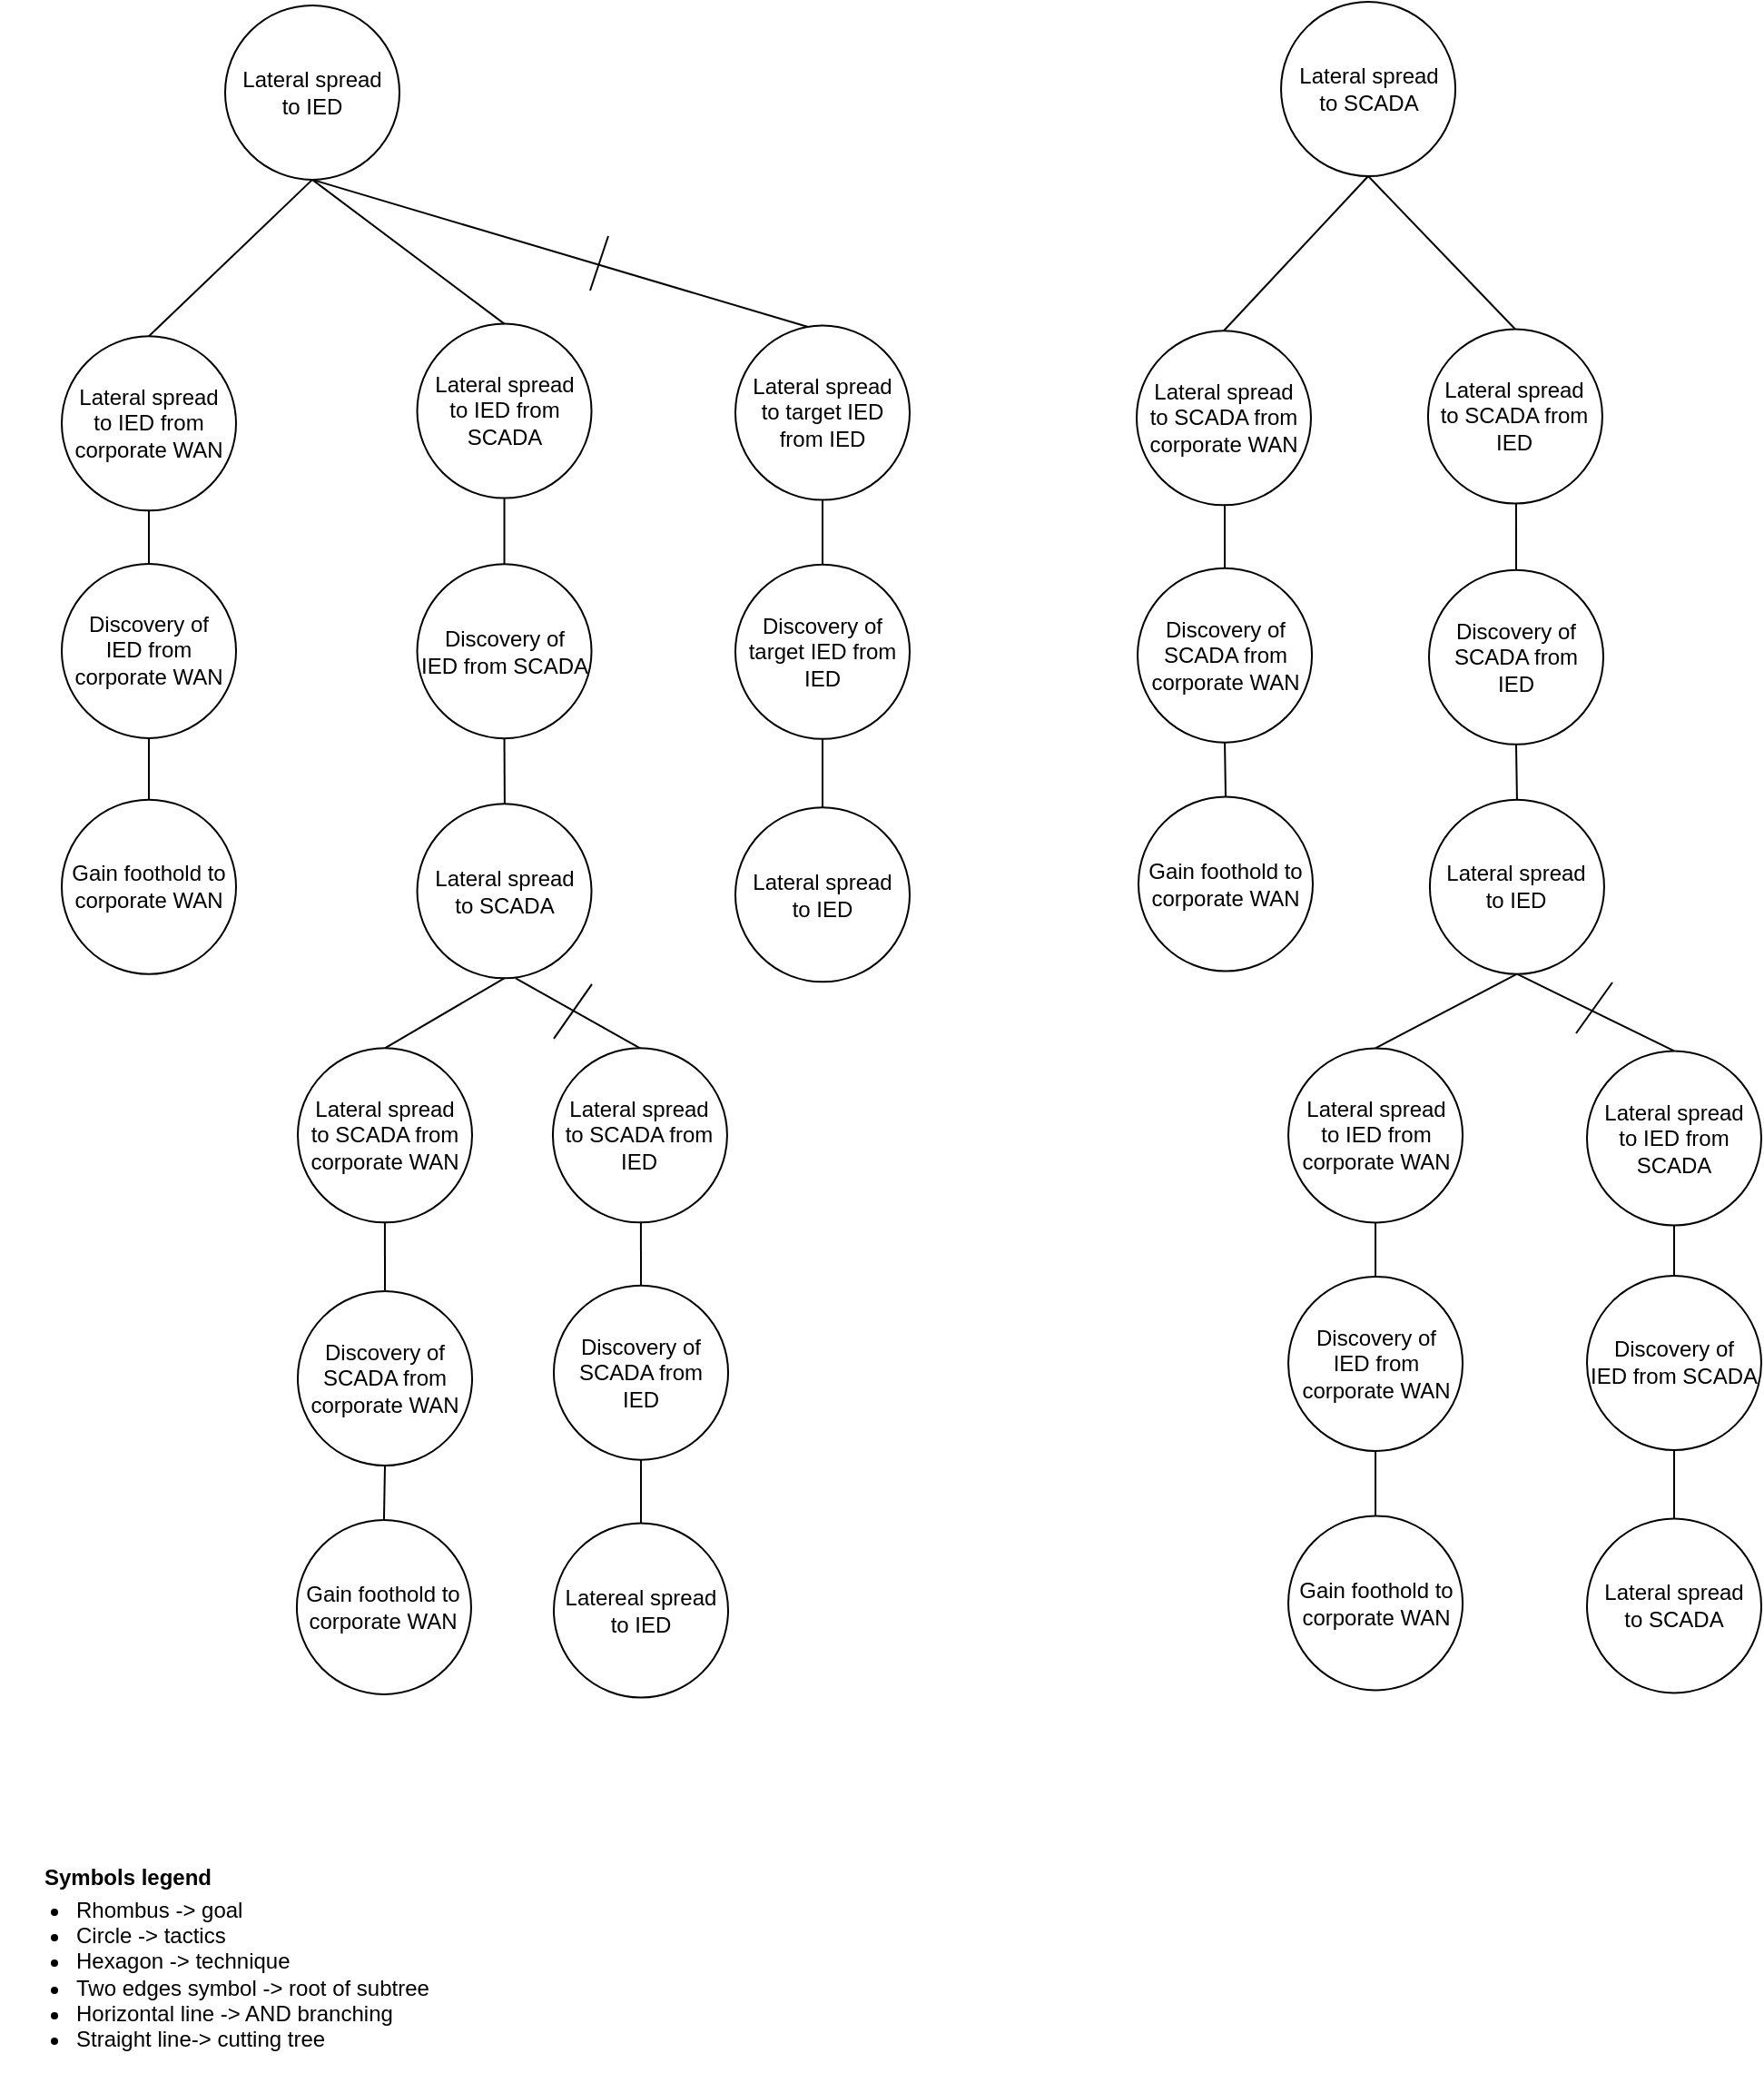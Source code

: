 <mxfile version="16.1.2" type="device"><diagram id="xbHYeiGO_CIbIeRIyyaW" name="Page-1"><mxGraphModel dx="5672" dy="905" grid="1" gridSize="10" guides="1" tooltips="1" connect="1" arrows="1" fold="1" page="1" pageScale="1" pageWidth="850" pageHeight="1100" math="0" shadow="0"><root><mxCell id="0"/><mxCell id="1" parent="0"/><mxCell id="A3K8B1xX85LwOK0DyzmP-1" value="&lt;font style=&quot;font-size: 12px&quot;&gt;Symbols legend&lt;/font&gt;" style="text;strokeColor=none;fillColor=none;html=1;fontSize=24;fontStyle=1;verticalAlign=middle;align=center;" parent="1" vertex="1"><mxGeometry x="-4205" y="1340.0" width="100" height="40" as="geometry"/></mxCell><mxCell id="A3K8B1xX85LwOK0DyzmP-2" value="&lt;ul&gt;&lt;li&gt;&lt;span&gt;Rhombus -&amp;gt; goal&lt;/span&gt;&lt;/li&gt;&lt;li&gt;&lt;span&gt;Circle -&amp;gt; tactics&lt;/span&gt;&lt;br&gt;&lt;/li&gt;&lt;li&gt;Hexagon -&amp;gt; technique&lt;/li&gt;&lt;li&gt;Two edges symbol -&amp;gt; root of subtree&lt;/li&gt;&lt;li&gt;Horizontal line -&amp;gt; AND branching&lt;/li&gt;&lt;li&gt;Straight line-&amp;gt; cutting tree&lt;/li&gt;&lt;/ul&gt;" style="text;strokeColor=none;fillColor=none;html=1;whiteSpace=wrap;verticalAlign=middle;overflow=hidden;fontSize=12;" parent="1" vertex="1"><mxGeometry x="-4225" y="1360" width="260" height="110" as="geometry"/></mxCell><mxCell id="hmaVseuMRderILL70iNw-137" value="" style="endArrow=none;html=1;rounded=0;exitX=0.5;exitY=0;exitDx=0;exitDy=0;" parent="1" source="hmaVseuMRderILL70iNw-139" target="hmaVseuMRderILL70iNw-138" edge="1"><mxGeometry width="50" height="50" relative="1" as="geometry"><mxPoint x="-4142.5" y="644.02" as="sourcePoint"/><mxPoint x="-4142.5" y="604.02" as="targetPoint"/><Array as="points"/></mxGeometry></mxCell><mxCell id="hmaVseuMRderILL70iNw-138" value="Lateral spread&lt;br&gt;to IED from corporate WAN" style="ellipse;whiteSpace=wrap;html=1;aspect=fixed;" parent="1" vertex="1"><mxGeometry x="-4191" y="515.17" width="96" height="96" as="geometry"/></mxCell><mxCell id="hmaVseuMRderILL70iNw-139" value="Discovery of &lt;br&gt;IED from corporate WAN" style="ellipse;whiteSpace=wrap;html=1;aspect=fixed;" parent="1" vertex="1"><mxGeometry x="-4191" y="640.46" width="96" height="96" as="geometry"/></mxCell><mxCell id="hmaVseuMRderILL70iNw-140" value="" style="endArrow=none;html=1;rounded=0;entryX=0.5;entryY=1;entryDx=0;entryDy=0;" parent="1" source="hmaVseuMRderILL70iNw-141" target="hmaVseuMRderILL70iNw-139" edge="1"><mxGeometry width="50" height="50" relative="1" as="geometry"><mxPoint x="-4200" y="763.64" as="sourcePoint"/><mxPoint x="-4245.12" y="741.9" as="targetPoint"/><Array as="points"/></mxGeometry></mxCell><mxCell id="hmaVseuMRderILL70iNw-141" value="Gain foothold to corporate WAN" style="ellipse;whiteSpace=wrap;html=1;aspect=fixed;" parent="1" vertex="1"><mxGeometry x="-4191" y="770.35" width="96" height="96" as="geometry"/></mxCell><mxCell id="hmaVseuMRderILL70iNw-142" value="" style="endArrow=none;html=1;rounded=0;exitX=0.5;exitY=1;exitDx=0;exitDy=0;entryX=0.5;entryY=0;entryDx=0;entryDy=0;" parent="1" source="hmaVseuMRderILL70iNw-143" target="hmaVseuMRderILL70iNw-138" edge="1"><mxGeometry width="50" height="50" relative="1" as="geometry"><mxPoint x="-4099" y="418.5" as="sourcePoint"/><mxPoint x="-4100.5" y="449.56" as="targetPoint"/></mxGeometry></mxCell><mxCell id="hmaVseuMRderILL70iNw-143" value="Lateral spread&lt;br&gt;to IED" style="ellipse;whiteSpace=wrap;html=1;aspect=fixed;" parent="1" vertex="1"><mxGeometry x="-4101" y="332.95" width="96" height="96" as="geometry"/></mxCell><mxCell id="hmaVseuMRderILL70iNw-144" value="" style="endArrow=none;html=1;rounded=0;exitX=0.5;exitY=0;exitDx=0;exitDy=0;" parent="1" source="hmaVseuMRderILL70iNw-146" target="hmaVseuMRderILL70iNw-145" edge="1"><mxGeometry width="50" height="50" relative="1" as="geometry"><mxPoint x="-3946.74" y="635.14" as="sourcePoint"/><mxPoint x="-3946.74" y="595.14" as="targetPoint"/><Array as="points"/></mxGeometry></mxCell><mxCell id="hmaVseuMRderILL70iNw-145" value="Lateral spread&lt;br&gt;to IED from SCADA" style="ellipse;whiteSpace=wrap;html=1;aspect=fixed;" parent="1" vertex="1"><mxGeometry x="-3995.24" y="508.29" width="96" height="96" as="geometry"/></mxCell><mxCell id="hmaVseuMRderILL70iNw-146" value="Discovery of &lt;br&gt;IED from SCADA" style="ellipse;whiteSpace=wrap;html=1;aspect=fixed;" parent="1" vertex="1"><mxGeometry x="-3995.24" y="640.58" width="96" height="96" as="geometry"/></mxCell><mxCell id="hmaVseuMRderILL70iNw-147" value="" style="endArrow=none;html=1;rounded=0;entryX=0.5;entryY=1;entryDx=0;entryDy=0;" parent="1" target="hmaVseuMRderILL70iNw-146" edge="1"><mxGeometry width="50" height="50" relative="1" as="geometry"><mxPoint x="-3947" y="782.95" as="sourcePoint"/><mxPoint x="-4107.24" y="1059.85" as="targetPoint"/><Array as="points"/></mxGeometry></mxCell><mxCell id="hmaVseuMRderILL70iNw-148" value="" style="endArrow=none;html=1;rounded=0;entryX=0.5;entryY=0;entryDx=0;entryDy=0;exitX=0.5;exitY=1;exitDx=0;exitDy=0;" parent="1" source="hmaVseuMRderILL70iNw-143" target="hmaVseuMRderILL70iNw-145" edge="1"><mxGeometry width="50" height="50" relative="1" as="geometry"><mxPoint x="-4041" y="492.95" as="sourcePoint"/><mxPoint x="-3924.74" y="483.56" as="targetPoint"/></mxGeometry></mxCell><mxCell id="hmaVseuMRderILL70iNw-149" value="" style="endArrow=none;html=1;rounded=0;" parent="1" source="hmaVseuMRderILL70iNw-151" edge="1"><mxGeometry width="50" height="50" relative="1" as="geometry"><mxPoint x="-4013.03" y="1042.18" as="sourcePoint"/><mxPoint x="-4013.03" y="1002.18" as="targetPoint"/><Array as="points"/></mxGeometry></mxCell><mxCell id="hmaVseuMRderILL70iNw-150" value="Lateral spread&lt;br&gt;to SCADA from corporate WAN" style="ellipse;whiteSpace=wrap;html=1;aspect=fixed;" parent="1" vertex="1"><mxGeometry x="-4061" y="907.15" width="96" height="96" as="geometry"/></mxCell><mxCell id="hmaVseuMRderILL70iNw-151" value="Discovery of &lt;br&gt;SCADA from corporate WAN" style="ellipse;whiteSpace=wrap;html=1;aspect=fixed;" parent="1" vertex="1"><mxGeometry x="-4061" y="1041.01" width="96" height="96" as="geometry"/></mxCell><mxCell id="hmaVseuMRderILL70iNw-152" value="" style="endArrow=none;html=1;rounded=0;entryX=0.5;entryY=1;entryDx=0;entryDy=0;exitX=0.5;exitY=0;exitDx=0;exitDy=0;" parent="1" source="hmaVseuMRderILL70iNw-153" target="hmaVseuMRderILL70iNw-151" edge="1"><mxGeometry width="50" height="50" relative="1" as="geometry"><mxPoint x="-4015.78" y="1168.06" as="sourcePoint"/><mxPoint x="-4118.03" y="1140.06" as="targetPoint"/><Array as="points"/></mxGeometry></mxCell><mxCell id="hmaVseuMRderILL70iNw-153" value="Gain foothold to corporate WAN" style="ellipse;whiteSpace=wrap;html=1;aspect=fixed;" parent="1" vertex="1"><mxGeometry x="-4061.53" y="1166.95" width="96" height="96" as="geometry"/></mxCell><mxCell id="hmaVseuMRderILL70iNw-154" value="" style="endArrow=none;html=1;rounded=0;" parent="1" source="hmaVseuMRderILL70iNw-156" edge="1"><mxGeometry width="50" height="50" relative="1" as="geometry"><mxPoint x="-3550.5" y="643.99" as="sourcePoint"/><mxPoint x="-3550.5" y="603.99" as="targetPoint"/><Array as="points"/></mxGeometry></mxCell><mxCell id="hmaVseuMRderILL70iNw-155" value="Lateral spread&lt;br&gt;to SCADA from corporate WAN" style="ellipse;whiteSpace=wrap;html=1;aspect=fixed;" parent="1" vertex="1"><mxGeometry x="-3599" y="512.15" width="96" height="96" as="geometry"/></mxCell><mxCell id="hmaVseuMRderILL70iNw-156" value="Discovery of &lt;br&gt;SCADA from corporate WAN" style="ellipse;whiteSpace=wrap;html=1;aspect=fixed;" parent="1" vertex="1"><mxGeometry x="-3598.47" y="642.82" width="96" height="96" as="geometry"/></mxCell><mxCell id="hmaVseuMRderILL70iNw-157" value="" style="endArrow=none;html=1;rounded=0;entryX=0.5;entryY=1;entryDx=0;entryDy=0;exitX=0.5;exitY=0;exitDx=0;exitDy=0;" parent="1" source="hmaVseuMRderILL70iNw-158" target="hmaVseuMRderILL70iNw-156" edge="1"><mxGeometry width="50" height="50" relative="1" as="geometry"><mxPoint x="-3553.25" y="769.87" as="sourcePoint"/><mxPoint x="-3655.5" y="741.87" as="targetPoint"/><Array as="points"/></mxGeometry></mxCell><mxCell id="hmaVseuMRderILL70iNw-158" value="Gain foothold to corporate WAN" style="ellipse;whiteSpace=wrap;html=1;aspect=fixed;" parent="1" vertex="1"><mxGeometry x="-3598" y="768.76" width="96" height="96" as="geometry"/></mxCell><mxCell id="hmaVseuMRderILL70iNw-159" value="Lateral spread&lt;br&gt;to SCADA" style="ellipse;whiteSpace=wrap;html=1;aspect=fixed;" parent="1" vertex="1"><mxGeometry x="-3519.47" y="331.02" width="96" height="96" as="geometry"/></mxCell><mxCell id="hmaVseuMRderILL70iNw-160" value="" style="endArrow=none;html=1;rounded=0;entryX=0.5;entryY=0;entryDx=0;entryDy=0;exitX=0.5;exitY=1;exitDx=0;exitDy=0;" parent="1" source="hmaVseuMRderILL70iNw-159" target="hmaVseuMRderILL70iNw-155" edge="1"><mxGeometry width="50" height="50" relative="1" as="geometry"><mxPoint x="-3519.47" y="451.31" as="sourcePoint"/><mxPoint x="-3541.47" y="341.31" as="targetPoint"/></mxGeometry></mxCell><mxCell id="hmaVseuMRderILL70iNw-161" value="" style="endArrow=none;html=1;rounded=0;" parent="1" source="hmaVseuMRderILL70iNw-163" edge="1"><mxGeometry width="50" height="50" relative="1" as="geometry"><mxPoint x="-3390.03" y="626.08" as="sourcePoint"/><mxPoint x="-3390.03" y="586.08" as="targetPoint"/><Array as="points"/></mxGeometry></mxCell><mxCell id="hmaVseuMRderILL70iNw-162" value="Lateral spread&lt;br&gt;to SCADA from IED" style="ellipse;whiteSpace=wrap;html=1;aspect=fixed;" parent="1" vertex="1"><mxGeometry x="-3438.53" y="511.24" width="96" height="96" as="geometry"/></mxCell><mxCell id="hmaVseuMRderILL70iNw-163" value="Discovery of &lt;br&gt;SCADA from &lt;br&gt;IED" style="ellipse;whiteSpace=wrap;html=1;aspect=fixed;" parent="1" vertex="1"><mxGeometry x="-3438" y="643.91" width="96" height="96" as="geometry"/></mxCell><mxCell id="hmaVseuMRderILL70iNw-164" value="" style="endArrow=none;html=1;rounded=0;entryX=0.5;entryY=0;entryDx=0;entryDy=0;exitX=0.5;exitY=1;exitDx=0;exitDy=0;" parent="1" source="hmaVseuMRderILL70iNw-159" target="hmaVseuMRderILL70iNw-162" edge="1"><mxGeometry width="50" height="50" relative="1" as="geometry"><mxPoint x="-3401.47" y="424.77" as="sourcePoint"/><mxPoint x="-3391.47" y="338.31" as="targetPoint"/></mxGeometry></mxCell><mxCell id="hmaVseuMRderILL70iNw-165" value="" style="endArrow=none;html=1;rounded=0;entryX=0.5;entryY=1;entryDx=0;entryDy=0;" parent="1" source="td6LcZ1iA6FK41rek6ME-13" target="hmaVseuMRderILL70iNw-163" edge="1"><mxGeometry width="50" height="50" relative="1" as="geometry"><mxPoint x="-3429" y="750" as="sourcePoint"/><mxPoint x="-3349" y="735.76" as="targetPoint"/><Array as="points"/></mxGeometry></mxCell><mxCell id="hmaVseuMRderILL70iNw-166" value="Discovery of &lt;br&gt;IED from corporate WAN" style="ellipse;whiteSpace=wrap;html=1;aspect=fixed;" parent="1" vertex="1"><mxGeometry x="-3515.47" y="1032.97" width="96" height="96" as="geometry"/></mxCell><mxCell id="hmaVseuMRderILL70iNw-167" value="" style="endArrow=none;html=1;rounded=0;entryX=0.5;entryY=1;entryDx=0;entryDy=0;exitX=0.5;exitY=0;exitDx=0;exitDy=0;" parent="1" source="hmaVseuMRderILL70iNw-168" target="hmaVseuMRderILL70iNw-166" edge="1"><mxGeometry width="50" height="50" relative="1" as="geometry"><mxPoint x="-3468.78" y="1164.79" as="sourcePoint"/><mxPoint x="-3571.03" y="1136.79" as="targetPoint"/><Array as="points"/></mxGeometry></mxCell><mxCell id="hmaVseuMRderILL70iNw-168" value="Gain foothold to corporate WAN" style="ellipse;whiteSpace=wrap;html=1;aspect=fixed;" parent="1" vertex="1"><mxGeometry x="-3515.47" y="1164.69" width="96" height="96" as="geometry"/></mxCell><mxCell id="hmaVseuMRderILL70iNw-169" value="Lateral spread to&amp;nbsp;IED from corporate WAN" style="ellipse;whiteSpace=wrap;html=1;aspect=fixed;" parent="1" vertex="1"><mxGeometry x="-3515.47" y="907.2" width="96" height="96" as="geometry"/></mxCell><mxCell id="hmaVseuMRderILL70iNw-170" value="" style="endArrow=none;html=1;rounded=0;entryX=0.5;entryY=1;entryDx=0;entryDy=0;exitX=0.5;exitY=0;exitDx=0;exitDy=0;" parent="1" source="hmaVseuMRderILL70iNw-166" target="hmaVseuMRderILL70iNw-169" edge="1"><mxGeometry width="50" height="50" relative="1" as="geometry"><mxPoint x="-3457.47" y="908.84" as="sourcePoint"/><mxPoint x="-3457.47" y="879.26" as="targetPoint"/><Array as="points"/></mxGeometry></mxCell><mxCell id="td6LcZ1iA6FK41rek6ME-1" value="Lateral spread&lt;br&gt;to SCADA" style="ellipse;whiteSpace=wrap;html=1;aspect=fixed;" parent="1" vertex="1"><mxGeometry x="-3995.24" y="772.68" width="96" height="96" as="geometry"/></mxCell><mxCell id="td6LcZ1iA6FK41rek6ME-2" value="" style="endArrow=none;html=1;rounded=0;entryX=0.5;entryY=1;entryDx=0;entryDy=0;exitX=0.5;exitY=0;exitDx=0;exitDy=0;" parent="1" source="hmaVseuMRderILL70iNw-150" target="td6LcZ1iA6FK41rek6ME-1" edge="1"><mxGeometry width="50" height="50" relative="1" as="geometry"><mxPoint x="-4003.47" y="1080.03" as="sourcePoint"/><mxPoint x="-4013" y="868.68" as="targetPoint"/><Array as="points"/></mxGeometry></mxCell><mxCell id="td6LcZ1iA6FK41rek6ME-3" value="" style="endArrow=none;html=1;rounded=0;" parent="1" source="td6LcZ1iA6FK41rek6ME-5" edge="1"><mxGeometry width="50" height="50" relative="1" as="geometry"><mxPoint x="-3872.03" y="1038.99" as="sourcePoint"/><mxPoint x="-3872.03" y="998.99" as="targetPoint"/><Array as="points"/></mxGeometry></mxCell><mxCell id="td6LcZ1iA6FK41rek6ME-4" value="Lateral spread&lt;br&gt;to SCADA from IED" style="ellipse;whiteSpace=wrap;html=1;aspect=fixed;" parent="1" vertex="1"><mxGeometry x="-3920.53" y="907.15" width="96" height="96" as="geometry"/></mxCell><mxCell id="td6LcZ1iA6FK41rek6ME-5" value="Discovery of &lt;br&gt;SCADA from &lt;br&gt;IED" style="ellipse;whiteSpace=wrap;html=1;aspect=fixed;" parent="1" vertex="1"><mxGeometry x="-3920.0" y="1037.82" width="96" height="96" as="geometry"/></mxCell><mxCell id="td6LcZ1iA6FK41rek6ME-6" value="" style="endArrow=none;html=1;rounded=0;entryX=0.5;entryY=0;entryDx=0;entryDy=0;exitX=0.5;exitY=1;exitDx=0;exitDy=0;" parent="1" target="td6LcZ1iA6FK41rek6ME-4" edge="1"><mxGeometry width="50" height="50" relative="1" as="geometry"><mxPoint x="-3941.0" y="868.68" as="sourcePoint"/><mxPoint x="-3861.0" y="785.97" as="targetPoint"/></mxGeometry></mxCell><mxCell id="td6LcZ1iA6FK41rek6ME-7" value="" style="endArrow=none;html=1;rounded=0;entryX=0.5;entryY=1;entryDx=0;entryDy=0;exitX=0.5;exitY=0;exitDx=0;exitDy=0;" parent="1" source="td6LcZ1iA6FK41rek6ME-11" target="td6LcZ1iA6FK41rek6ME-5" edge="1"><mxGeometry width="50" height="50" relative="1" as="geometry"><mxPoint x="-3911.0" y="1158.67" as="sourcePoint"/><mxPoint x="-3831.0" y="1148.67" as="targetPoint"/><Array as="points"/></mxGeometry></mxCell><mxCell id="td6LcZ1iA6FK41rek6ME-11" value="Latereal spread to&amp;nbsp;IED" style="ellipse;whiteSpace=wrap;html=1;aspect=fixed;" parent="1" vertex="1"><mxGeometry x="-3920.0" y="1168.76" width="96" height="96" as="geometry"/></mxCell><mxCell id="td6LcZ1iA6FK41rek6ME-13" value="Lateral spread to&amp;nbsp;IED" style="ellipse;whiteSpace=wrap;html=1;aspect=fixed;" parent="1" vertex="1"><mxGeometry x="-3437.53" y="770.35" width="96" height="96" as="geometry"/></mxCell><mxCell id="td6LcZ1iA6FK41rek6ME-14" value="" style="endArrow=none;html=1;rounded=0;entryX=0.5;entryY=1;entryDx=0;entryDy=0;exitX=0.5;exitY=0;exitDx=0;exitDy=0;" parent="1" source="hmaVseuMRderILL70iNw-169" target="td6LcZ1iA6FK41rek6ME-13" edge="1"><mxGeometry width="50" height="50" relative="1" as="geometry"><mxPoint x="-3881" y="914.2" as="sourcePoint"/><mxPoint x="-3815.24" y="875.73" as="targetPoint"/><Array as="points"/></mxGeometry></mxCell><mxCell id="td6LcZ1iA6FK41rek6ME-15" value="Discovery of&lt;br&gt;IED from SCADA" style="ellipse;whiteSpace=wrap;html=1;aspect=fixed;" parent="1" vertex="1"><mxGeometry x="-3351" y="1032.49" width="96" height="96" as="geometry"/></mxCell><mxCell id="td6LcZ1iA6FK41rek6ME-16" value="" style="endArrow=none;html=1;rounded=0;entryX=0.5;entryY=1;entryDx=0;entryDy=0;exitX=0.5;exitY=0;exitDx=0;exitDy=0;" parent="1" source="td6LcZ1iA6FK41rek6ME-17" target="td6LcZ1iA6FK41rek6ME-15" edge="1"><mxGeometry width="50" height="50" relative="1" as="geometry"><mxPoint x="-3304.31" y="1164.31" as="sourcePoint"/><mxPoint x="-3406.56" y="1136.31" as="targetPoint"/><Array as="points"/></mxGeometry></mxCell><mxCell id="td6LcZ1iA6FK41rek6ME-17" value="Lateral spread&lt;br&gt;to SCADA" style="ellipse;whiteSpace=wrap;html=1;aspect=fixed;" parent="1" vertex="1"><mxGeometry x="-3351" y="1166.21" width="96" height="96" as="geometry"/></mxCell><mxCell id="td6LcZ1iA6FK41rek6ME-18" value="Lateral spread&lt;br&gt;to IED from SCADA" style="ellipse;whiteSpace=wrap;html=1;aspect=fixed;" parent="1" vertex="1"><mxGeometry x="-3351" y="908.72" width="96" height="96" as="geometry"/></mxCell><mxCell id="td6LcZ1iA6FK41rek6ME-19" value="" style="endArrow=none;html=1;rounded=0;entryX=0.5;entryY=1;entryDx=0;entryDy=0;exitX=0.5;exitY=0;exitDx=0;exitDy=0;" parent="1" source="td6LcZ1iA6FK41rek6ME-15" target="td6LcZ1iA6FK41rek6ME-18" edge="1"><mxGeometry width="50" height="50" relative="1" as="geometry"><mxPoint x="-3293" y="908.36" as="sourcePoint"/><mxPoint x="-3293" y="878.78" as="targetPoint"/><Array as="points"/></mxGeometry></mxCell><mxCell id="td6LcZ1iA6FK41rek6ME-20" value="" style="endArrow=none;html=1;rounded=0;entryX=0.5;entryY=1;entryDx=0;entryDy=0;exitX=0.5;exitY=0;exitDx=0;exitDy=0;" parent="1" source="td6LcZ1iA6FK41rek6ME-18" target="td6LcZ1iA6FK41rek6ME-13" edge="1"><mxGeometry width="50" height="50" relative="1" as="geometry"><mxPoint x="-3461.47" y="914.2" as="sourcePoint"/><mxPoint x="-3381" y="856.0" as="targetPoint"/><Array as="points"/></mxGeometry></mxCell><mxCell id="td6LcZ1iA6FK41rek6ME-21" value="" style="endArrow=none;html=1;rounded=0;" parent="1" edge="1"><mxGeometry width="50" height="50" relative="1" as="geometry"><mxPoint x="-3920" y="901.95" as="sourcePoint"/><mxPoint x="-3899" y="871.95" as="targetPoint"/></mxGeometry></mxCell><mxCell id="Y4ZD2RI7BnysMc5UBRDJ-1" value="" style="endArrow=none;html=1;rounded=0;exitX=0.5;exitY=1;exitDx=0;exitDy=0;" parent="1" source="hmaVseuMRderILL70iNw-143" edge="1"><mxGeometry width="50" height="50" relative="1" as="geometry"><mxPoint x="-4043" y="438.95" as="sourcePoint"/><mxPoint x="-3780" y="510" as="targetPoint"/></mxGeometry></mxCell><mxCell id="Y4ZD2RI7BnysMc5UBRDJ-2" value="Lateral spread&lt;br&gt;to target IED from IED" style="ellipse;whiteSpace=wrap;html=1;aspect=fixed;" parent="1" vertex="1"><mxGeometry x="-3820" y="509.29" width="96" height="96" as="geometry"/></mxCell><mxCell id="Y4ZD2RI7BnysMc5UBRDJ-3" value="" style="endArrow=none;html=1;rounded=0;exitX=0.5;exitY=1;exitDx=0;exitDy=0;" parent="1" source="Y4ZD2RI7BnysMc5UBRDJ-2" target="Y4ZD2RI7BnysMc5UBRDJ-4" edge="1"><mxGeometry width="50" height="50" relative="1" as="geometry"><mxPoint x="-3927.24" y="651.58" as="sourcePoint"/><mxPoint x="-3830" y="640" as="targetPoint"/><Array as="points"/></mxGeometry></mxCell><mxCell id="Y4ZD2RI7BnysMc5UBRDJ-4" value="Discovery of target IED from IED" style="ellipse;whiteSpace=wrap;html=1;aspect=fixed;" parent="1" vertex="1"><mxGeometry x="-3820" y="640.91" width="96" height="96" as="geometry"/></mxCell><mxCell id="Y4ZD2RI7BnysMc5UBRDJ-5" value="Lateral spread&lt;br&gt;to IED" style="ellipse;whiteSpace=wrap;html=1;aspect=fixed;" parent="1" vertex="1"><mxGeometry x="-3820" y="774.68" width="96" height="96" as="geometry"/></mxCell><mxCell id="Y4ZD2RI7BnysMc5UBRDJ-6" value="" style="endArrow=none;html=1;rounded=0;exitX=0.5;exitY=1;exitDx=0;exitDy=0;" parent="1" source="Y4ZD2RI7BnysMc5UBRDJ-4" target="Y4ZD2RI7BnysMc5UBRDJ-5" edge="1"><mxGeometry width="50" height="50" relative="1" as="geometry"><mxPoint x="-3850" y="760" as="sourcePoint"/><mxPoint x="-3762" y="648.91" as="targetPoint"/><Array as="points"/></mxGeometry></mxCell><mxCell id="Y4ZD2RI7BnysMc5UBRDJ-7" value="" style="endArrow=none;html=1;rounded=0;" parent="1" edge="1"><mxGeometry width="50" height="50" relative="1" as="geometry"><mxPoint x="-3900" y="490" as="sourcePoint"/><mxPoint x="-3890" y="460" as="targetPoint"/></mxGeometry></mxCell><mxCell id="lC9TroJKjhst-jKofjzT-4" value="" style="endArrow=none;html=1;rounded=0;" parent="1" edge="1"><mxGeometry width="50" height="50" relative="1" as="geometry"><mxPoint x="-3357" y="899" as="sourcePoint"/><mxPoint x="-3337" y="871" as="targetPoint"/></mxGeometry></mxCell></root></mxGraphModel></diagram></mxfile>